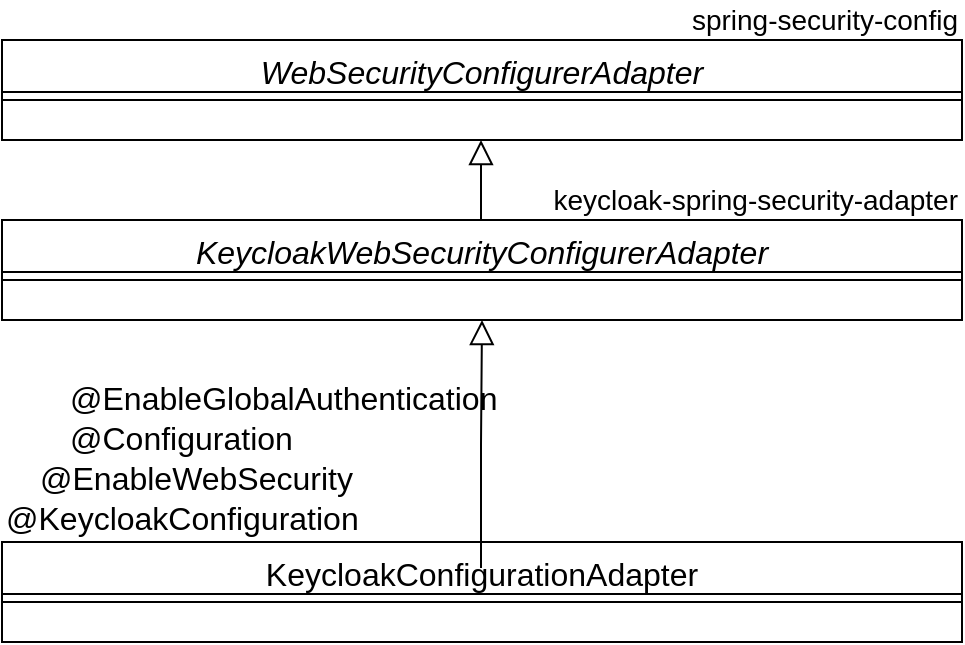 <mxfile version="14.4.3"><diagram id="C5RBs43oDa-KdzZeNtuy" name="Page-1"><mxGraphModel dx="1030" dy="595" grid="1" gridSize="10" guides="1" tooltips="1" connect="1" arrows="1" fold="1" page="1" pageScale="1" pageWidth="827" pageHeight="1169" math="0" shadow="0"><root><mxCell id="WIyWlLk6GJQsqaUBKTNV-0"/><mxCell id="WIyWlLk6GJQsqaUBKTNV-1" parent="WIyWlLk6GJQsqaUBKTNV-0"/><mxCell id="zkfFHV4jXpPFQw0GAbJ--0" value="KeycloakWebSecurityConfigurerAdapter" style="swimlane;fontStyle=2;align=center;verticalAlign=top;childLayout=stackLayout;horizontal=1;startSize=26;horizontalStack=0;resizeParent=1;resizeLast=0;collapsible=1;marginBottom=0;rounded=0;shadow=0;strokeWidth=1;fontSize=16;" parent="WIyWlLk6GJQsqaUBKTNV-1" vertex="1"><mxGeometry x="80" y="280" width="480" height="50" as="geometry"><mxRectangle x="230" y="140" width="160" height="26" as="alternateBounds"/></mxGeometry></mxCell><mxCell id="zkfFHV4jXpPFQw0GAbJ--4" value="" style="line;html=1;strokeWidth=1;align=left;verticalAlign=middle;spacingTop=-1;spacingLeft=3;spacingRight=3;rotatable=0;labelPosition=right;points=[];portConstraint=eastwest;" parent="zkfFHV4jXpPFQw0GAbJ--0" vertex="1"><mxGeometry y="26" width="480" height="8" as="geometry"/></mxCell><mxCell id="zkfFHV4jXpPFQw0GAbJ--6" value="KeycloakConfigurationAdapter" style="swimlane;fontStyle=0;align=center;verticalAlign=top;childLayout=stackLayout;horizontal=1;startSize=26;horizontalStack=0;resizeParent=1;resizeLast=0;collapsible=1;marginBottom=0;rounded=0;shadow=0;strokeWidth=1;fontSize=16;" parent="WIyWlLk6GJQsqaUBKTNV-1" vertex="1"><mxGeometry x="80" y="441" width="480" height="50" as="geometry"><mxRectangle x="130" y="380" width="160" height="26" as="alternateBounds"/></mxGeometry></mxCell><mxCell id="zkfFHV4jXpPFQw0GAbJ--9" value="" style="line;html=1;strokeWidth=1;align=left;verticalAlign=middle;spacingTop=-1;spacingLeft=3;spacingRight=3;rotatable=0;labelPosition=right;points=[];portConstraint=eastwest;" parent="zkfFHV4jXpPFQw0GAbJ--6" vertex="1"><mxGeometry y="26" width="480" height="8" as="geometry"/></mxCell><mxCell id="6iywbjuUlYfJJFp9Ud4V-0" value="WebSecurityConfigurerAdapter" style="swimlane;fontStyle=2;align=center;verticalAlign=top;childLayout=stackLayout;horizontal=1;startSize=26;horizontalStack=0;resizeParent=1;resizeLast=0;collapsible=1;marginBottom=0;rounded=0;shadow=0;strokeWidth=1;fontSize=16;" vertex="1" parent="WIyWlLk6GJQsqaUBKTNV-1"><mxGeometry x="80" y="190" width="480" height="50" as="geometry"><mxRectangle x="230" y="140" width="160" height="26" as="alternateBounds"/></mxGeometry></mxCell><mxCell id="6iywbjuUlYfJJFp9Ud4V-1" value="" style="line;html=1;strokeWidth=1;align=left;verticalAlign=middle;spacingTop=-1;spacingLeft=3;spacingRight=3;rotatable=0;labelPosition=right;points=[];portConstraint=eastwest;" vertex="1" parent="6iywbjuUlYfJJFp9Ud4V-0"><mxGeometry y="26" width="480" height="8" as="geometry"/></mxCell><mxCell id="6iywbjuUlYfJJFp9Ud4V-2" value="" style="endArrow=block;endSize=10;endFill=0;shadow=0;strokeWidth=1;rounded=0;edgeStyle=elbowEdgeStyle;elbow=vertical;" edge="1" parent="WIyWlLk6GJQsqaUBKTNV-1"><mxGeometry width="160" relative="1" as="geometry"><mxPoint x="319.5" y="280" as="sourcePoint"/><mxPoint x="319.5" y="240" as="targetPoint"/></mxGeometry></mxCell><mxCell id="6iywbjuUlYfJJFp9Ud4V-3" value="&lt;div align=&quot;right&quot;&gt;&lt;font style=&quot;font-size: 14px&quot;&gt;keycloak-spring-security-adapter&lt;/font&gt;&lt;/div&gt;" style="text;html=1;strokeColor=none;fillColor=none;align=right;verticalAlign=middle;whiteSpace=wrap;rounded=0;" vertex="1" parent="WIyWlLk6GJQsqaUBKTNV-1"><mxGeometry x="200" y="260" width="360" height="20" as="geometry"/></mxCell><mxCell id="6iywbjuUlYfJJFp9Ud4V-4" value="&lt;div align=&quot;right&quot;&gt;&lt;font style=&quot;font-size: 14px&quot;&gt;spring-security-config&lt;/font&gt;&lt;/div&gt;" style="text;html=1;strokeColor=none;fillColor=none;align=right;verticalAlign=middle;whiteSpace=wrap;rounded=0;" vertex="1" parent="WIyWlLk6GJQsqaUBKTNV-1"><mxGeometry x="200" y="170" width="360" height="20" as="geometry"/></mxCell><mxCell id="6iywbjuUlYfJJFp9Ud4V-5" value="&lt;font style=&quot;font-size: 16px&quot;&gt;@KeycloakConfiguration&lt;/font&gt;" style="text;html=1;strokeColor=none;fillColor=none;align=left;verticalAlign=middle;whiteSpace=wrap;rounded=0;" vertex="1" parent="WIyWlLk6GJQsqaUBKTNV-1"><mxGeometry x="80" y="417" width="340" height="24" as="geometry"/></mxCell><mxCell id="6iywbjuUlYfJJFp9Ud4V-6" value="&lt;font style=&quot;font-size: 16px&quot;&gt;@EnableWebSecurity&lt;/font&gt;" style="text;html=1;strokeColor=none;fillColor=none;align=left;verticalAlign=middle;whiteSpace=wrap;rounded=0;" vertex="1" parent="WIyWlLk6GJQsqaUBKTNV-1"><mxGeometry x="97" y="399" width="340" height="20" as="geometry"/></mxCell><mxCell id="6iywbjuUlYfJJFp9Ud4V-7" value="&lt;font style=&quot;font-size: 16px&quot;&gt;@EnableGlobalAuthentication&lt;br&gt;@Configuration&lt;/font&gt;" style="text;html=1;strokeColor=none;fillColor=none;align=left;verticalAlign=middle;whiteSpace=wrap;rounded=0;" vertex="1" parent="WIyWlLk6GJQsqaUBKTNV-1"><mxGeometry x="112" y="359" width="340" height="40" as="geometry"/></mxCell><mxCell id="6iywbjuUlYfJJFp9Ud4V-8" value="" style="endArrow=block;endSize=10;endFill=0;shadow=0;strokeWidth=1;rounded=0;edgeStyle=elbowEdgeStyle;elbow=vertical;entryX=0.5;entryY=1;entryDx=0;entryDy=0;" edge="1" parent="WIyWlLk6GJQsqaUBKTNV-1" target="zkfFHV4jXpPFQw0GAbJ--0"><mxGeometry width="160" relative="1" as="geometry"><mxPoint x="319.5" y="454" as="sourcePoint"/><mxPoint x="319.5" y="414" as="targetPoint"/></mxGeometry></mxCell></root></mxGraphModel></diagram></mxfile>